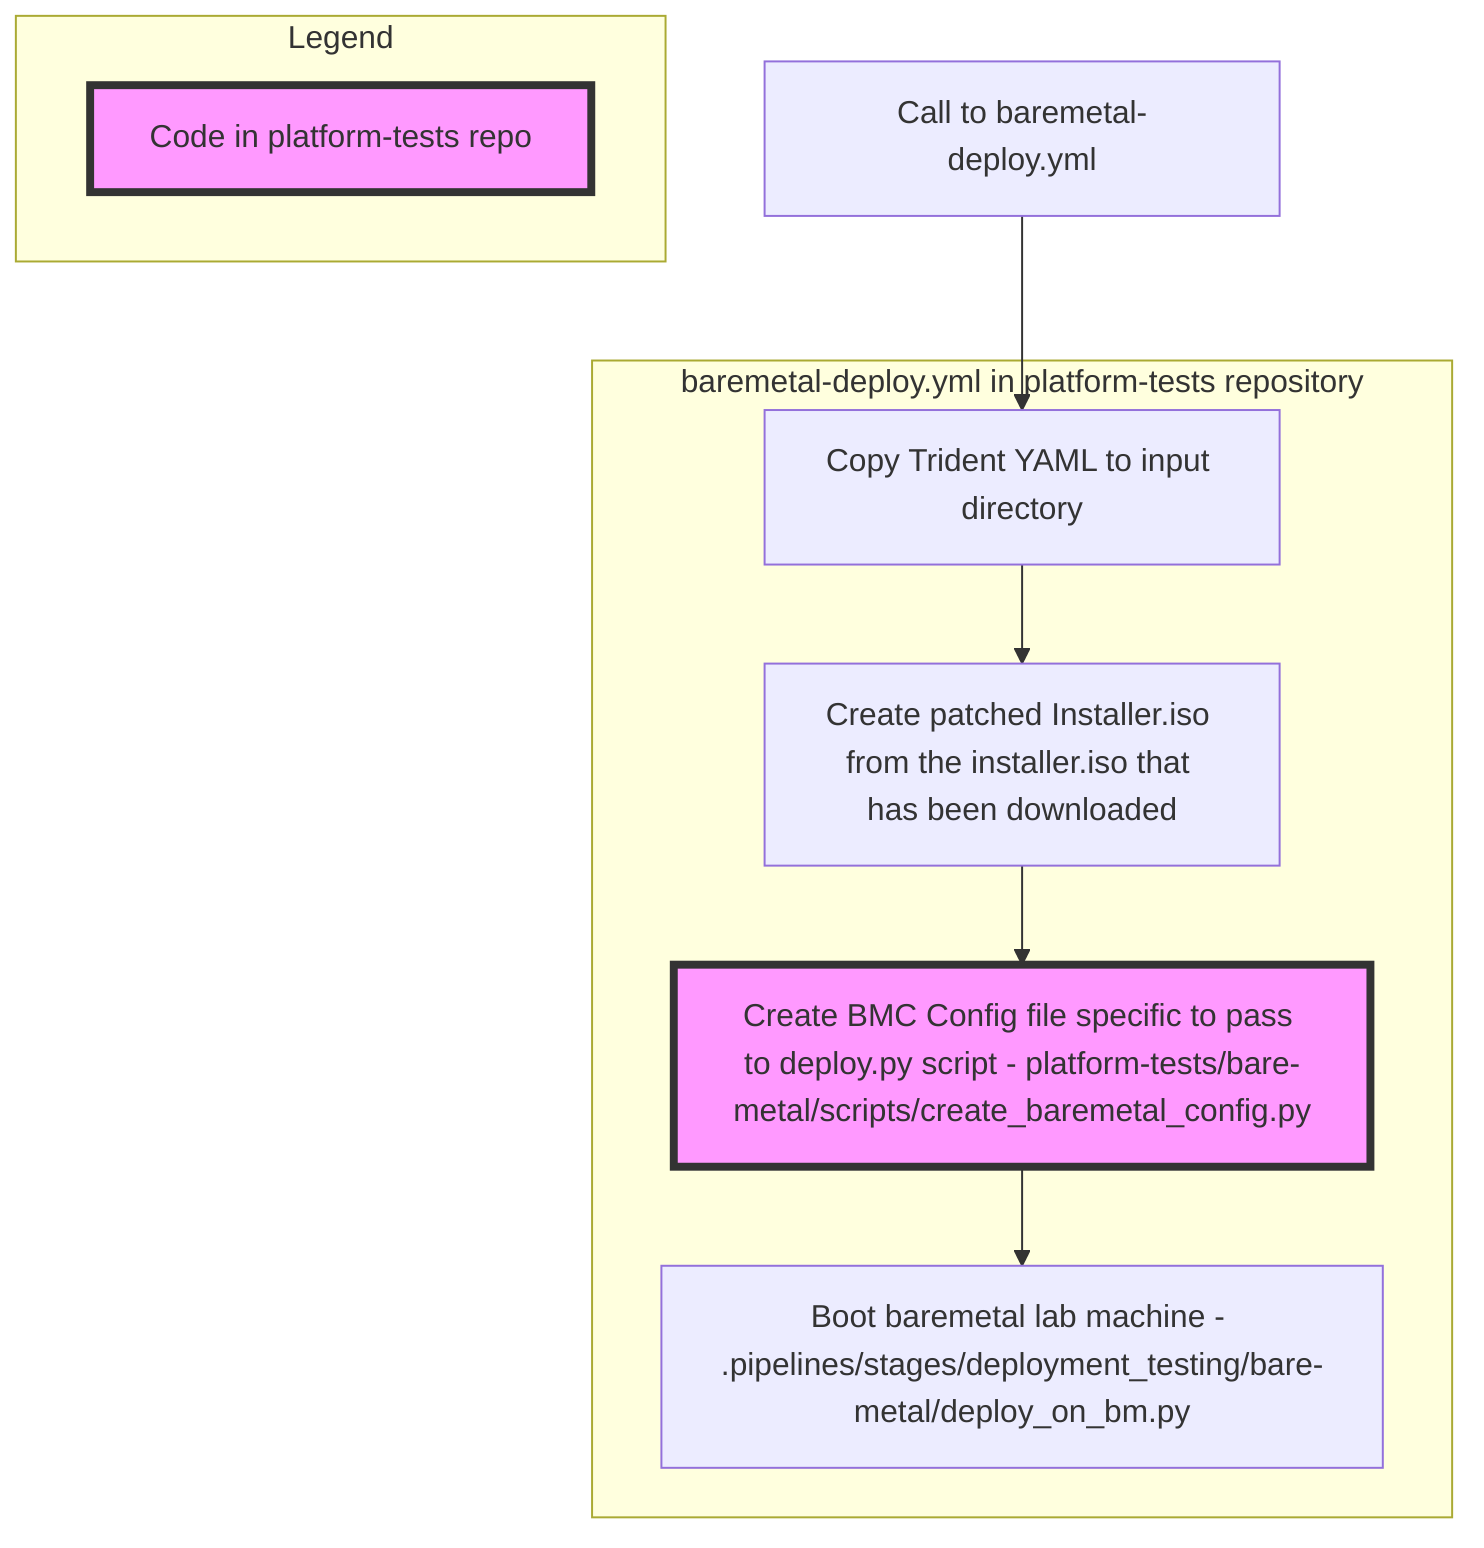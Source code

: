graph TD
classDef Purple fill:#f9f,stroke:#333,stroke-width:4px;
L0[Call to baremetal-deploy.yml] --> L1[Copy Trident YAML to input directory] 
subgraph baremetal-deploy.yml in platform-tests repository
    L1 --> L2[Create patched Installer.iso from the installer.iso that has been downloaded]
    L2 --> L3[Create BMC Config file specific to pass to deploy.py script - platform-tests/bare-metal/scripts/create_baremetal_config.py]
    L3 --> L4[Boot baremetal lab machine - .pipelines/stages/deployment_testing/bare-metal/deploy_on_bm.py]
    class L3 Purple; 
end
subgraph Legend
    LE1[Code in platform-tests repo]
    class LE1 Purple;
end